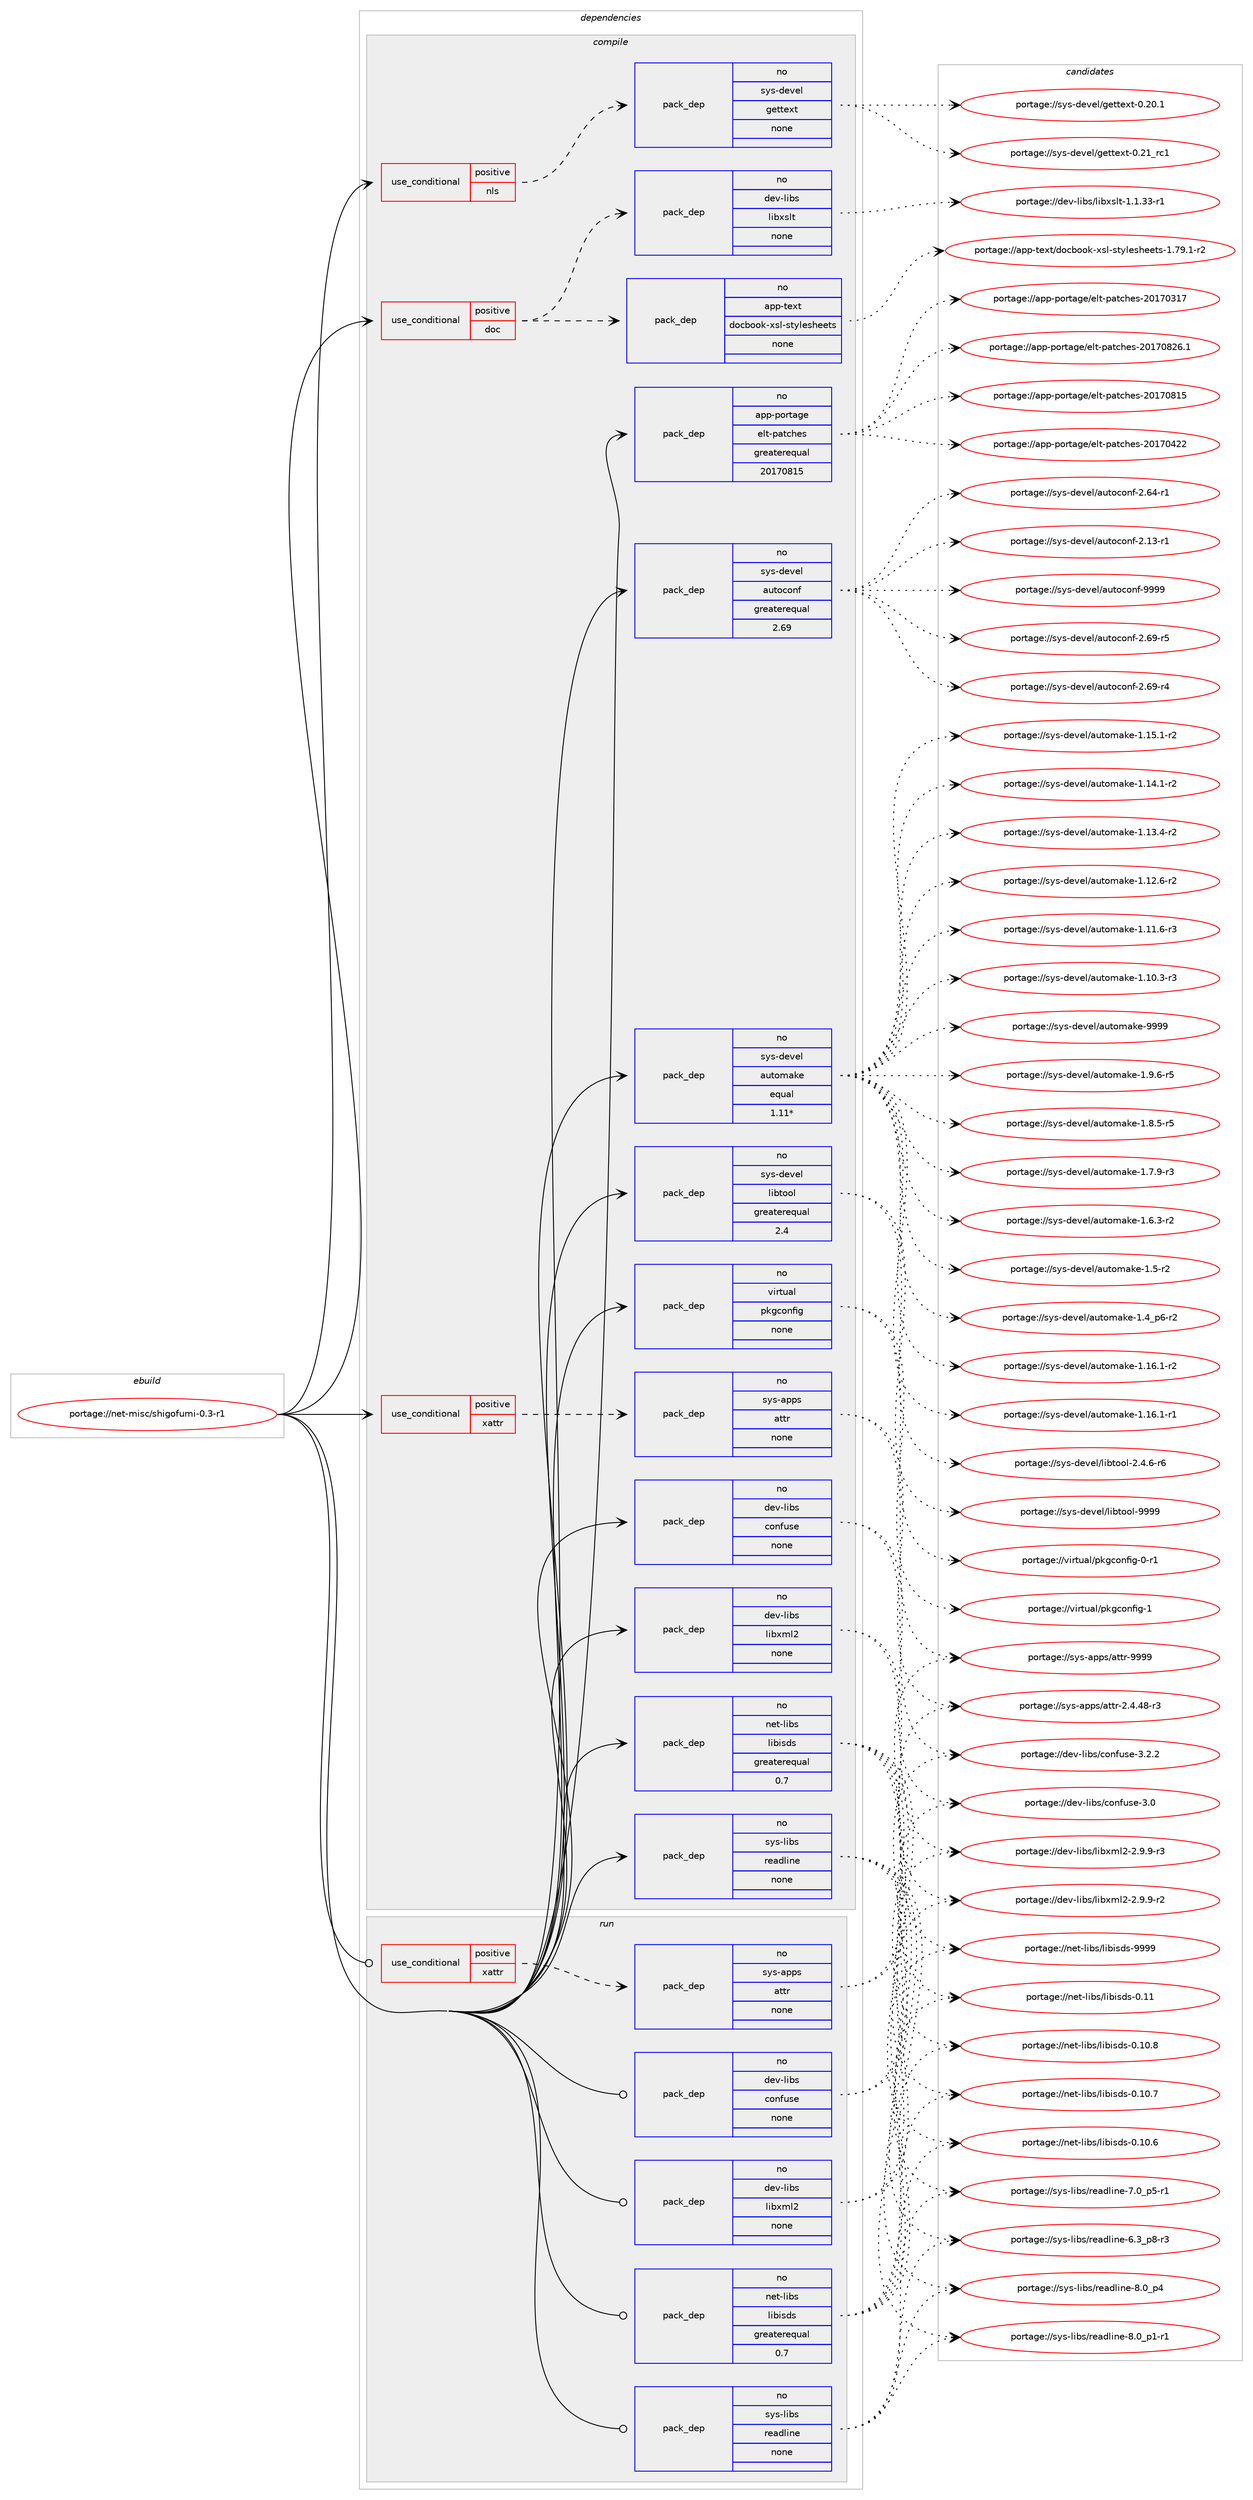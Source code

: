 digraph prolog {

# *************
# Graph options
# *************

newrank=true;
concentrate=true;
compound=true;
graph [rankdir=LR,fontname=Helvetica,fontsize=10,ranksep=1.5];#, ranksep=2.5, nodesep=0.2];
edge  [arrowhead=vee];
node  [fontname=Helvetica,fontsize=10];

# **********
# The ebuild
# **********

subgraph cluster_leftcol {
color=gray;
rank=same;
label=<<i>ebuild</i>>;
id [label="portage://net-misc/shigofumi-0.3-r1", color=red, width=4, href="../net-misc/shigofumi-0.3-r1.svg"];
}

# ****************
# The dependencies
# ****************

subgraph cluster_midcol {
color=gray;
label=<<i>dependencies</i>>;
subgraph cluster_compile {
fillcolor="#eeeeee";
style=filled;
label=<<i>compile</i>>;
subgraph cond9208 {
dependency50076 [label=<<TABLE BORDER="0" CELLBORDER="1" CELLSPACING="0" CELLPADDING="4"><TR><TD ROWSPAN="3" CELLPADDING="10">use_conditional</TD></TR><TR><TD>positive</TD></TR><TR><TD>doc</TD></TR></TABLE>>, shape=none, color=red];
subgraph pack39832 {
dependency50077 [label=<<TABLE BORDER="0" CELLBORDER="1" CELLSPACING="0" CELLPADDING="4" WIDTH="220"><TR><TD ROWSPAN="6" CELLPADDING="30">pack_dep</TD></TR><TR><TD WIDTH="110">no</TD></TR><TR><TD>app-text</TD></TR><TR><TD>docbook-xsl-stylesheets</TD></TR><TR><TD>none</TD></TR><TR><TD></TD></TR></TABLE>>, shape=none, color=blue];
}
dependency50076:e -> dependency50077:w [weight=20,style="dashed",arrowhead="vee"];
subgraph pack39833 {
dependency50078 [label=<<TABLE BORDER="0" CELLBORDER="1" CELLSPACING="0" CELLPADDING="4" WIDTH="220"><TR><TD ROWSPAN="6" CELLPADDING="30">pack_dep</TD></TR><TR><TD WIDTH="110">no</TD></TR><TR><TD>dev-libs</TD></TR><TR><TD>libxslt</TD></TR><TR><TD>none</TD></TR><TR><TD></TD></TR></TABLE>>, shape=none, color=blue];
}
dependency50076:e -> dependency50078:w [weight=20,style="dashed",arrowhead="vee"];
}
id:e -> dependency50076:w [weight=20,style="solid",arrowhead="vee"];
subgraph cond9209 {
dependency50079 [label=<<TABLE BORDER="0" CELLBORDER="1" CELLSPACING="0" CELLPADDING="4"><TR><TD ROWSPAN="3" CELLPADDING="10">use_conditional</TD></TR><TR><TD>positive</TD></TR><TR><TD>nls</TD></TR></TABLE>>, shape=none, color=red];
subgraph pack39834 {
dependency50080 [label=<<TABLE BORDER="0" CELLBORDER="1" CELLSPACING="0" CELLPADDING="4" WIDTH="220"><TR><TD ROWSPAN="6" CELLPADDING="30">pack_dep</TD></TR><TR><TD WIDTH="110">no</TD></TR><TR><TD>sys-devel</TD></TR><TR><TD>gettext</TD></TR><TR><TD>none</TD></TR><TR><TD></TD></TR></TABLE>>, shape=none, color=blue];
}
dependency50079:e -> dependency50080:w [weight=20,style="dashed",arrowhead="vee"];
}
id:e -> dependency50079:w [weight=20,style="solid",arrowhead="vee"];
subgraph cond9210 {
dependency50081 [label=<<TABLE BORDER="0" CELLBORDER="1" CELLSPACING="0" CELLPADDING="4"><TR><TD ROWSPAN="3" CELLPADDING="10">use_conditional</TD></TR><TR><TD>positive</TD></TR><TR><TD>xattr</TD></TR></TABLE>>, shape=none, color=red];
subgraph pack39835 {
dependency50082 [label=<<TABLE BORDER="0" CELLBORDER="1" CELLSPACING="0" CELLPADDING="4" WIDTH="220"><TR><TD ROWSPAN="6" CELLPADDING="30">pack_dep</TD></TR><TR><TD WIDTH="110">no</TD></TR><TR><TD>sys-apps</TD></TR><TR><TD>attr</TD></TR><TR><TD>none</TD></TR><TR><TD></TD></TR></TABLE>>, shape=none, color=blue];
}
dependency50081:e -> dependency50082:w [weight=20,style="dashed",arrowhead="vee"];
}
id:e -> dependency50081:w [weight=20,style="solid",arrowhead="vee"];
subgraph pack39836 {
dependency50083 [label=<<TABLE BORDER="0" CELLBORDER="1" CELLSPACING="0" CELLPADDING="4" WIDTH="220"><TR><TD ROWSPAN="6" CELLPADDING="30">pack_dep</TD></TR><TR><TD WIDTH="110">no</TD></TR><TR><TD>app-portage</TD></TR><TR><TD>elt-patches</TD></TR><TR><TD>greaterequal</TD></TR><TR><TD>20170815</TD></TR></TABLE>>, shape=none, color=blue];
}
id:e -> dependency50083:w [weight=20,style="solid",arrowhead="vee"];
subgraph pack39837 {
dependency50084 [label=<<TABLE BORDER="0" CELLBORDER="1" CELLSPACING="0" CELLPADDING="4" WIDTH="220"><TR><TD ROWSPAN="6" CELLPADDING="30">pack_dep</TD></TR><TR><TD WIDTH="110">no</TD></TR><TR><TD>dev-libs</TD></TR><TR><TD>confuse</TD></TR><TR><TD>none</TD></TR><TR><TD></TD></TR></TABLE>>, shape=none, color=blue];
}
id:e -> dependency50084:w [weight=20,style="solid",arrowhead="vee"];
subgraph pack39838 {
dependency50085 [label=<<TABLE BORDER="0" CELLBORDER="1" CELLSPACING="0" CELLPADDING="4" WIDTH="220"><TR><TD ROWSPAN="6" CELLPADDING="30">pack_dep</TD></TR><TR><TD WIDTH="110">no</TD></TR><TR><TD>dev-libs</TD></TR><TR><TD>libxml2</TD></TR><TR><TD>none</TD></TR><TR><TD></TD></TR></TABLE>>, shape=none, color=blue];
}
id:e -> dependency50085:w [weight=20,style="solid",arrowhead="vee"];
subgraph pack39839 {
dependency50086 [label=<<TABLE BORDER="0" CELLBORDER="1" CELLSPACING="0" CELLPADDING="4" WIDTH="220"><TR><TD ROWSPAN="6" CELLPADDING="30">pack_dep</TD></TR><TR><TD WIDTH="110">no</TD></TR><TR><TD>net-libs</TD></TR><TR><TD>libisds</TD></TR><TR><TD>greaterequal</TD></TR><TR><TD>0.7</TD></TR></TABLE>>, shape=none, color=blue];
}
id:e -> dependency50086:w [weight=20,style="solid",arrowhead="vee"];
subgraph pack39840 {
dependency50087 [label=<<TABLE BORDER="0" CELLBORDER="1" CELLSPACING="0" CELLPADDING="4" WIDTH="220"><TR><TD ROWSPAN="6" CELLPADDING="30">pack_dep</TD></TR><TR><TD WIDTH="110">no</TD></TR><TR><TD>sys-devel</TD></TR><TR><TD>autoconf</TD></TR><TR><TD>greaterequal</TD></TR><TR><TD>2.69</TD></TR></TABLE>>, shape=none, color=blue];
}
id:e -> dependency50087:w [weight=20,style="solid",arrowhead="vee"];
subgraph pack39841 {
dependency50088 [label=<<TABLE BORDER="0" CELLBORDER="1" CELLSPACING="0" CELLPADDING="4" WIDTH="220"><TR><TD ROWSPAN="6" CELLPADDING="30">pack_dep</TD></TR><TR><TD WIDTH="110">no</TD></TR><TR><TD>sys-devel</TD></TR><TR><TD>automake</TD></TR><TR><TD>equal</TD></TR><TR><TD>1.11*</TD></TR></TABLE>>, shape=none, color=blue];
}
id:e -> dependency50088:w [weight=20,style="solid",arrowhead="vee"];
subgraph pack39842 {
dependency50089 [label=<<TABLE BORDER="0" CELLBORDER="1" CELLSPACING="0" CELLPADDING="4" WIDTH="220"><TR><TD ROWSPAN="6" CELLPADDING="30">pack_dep</TD></TR><TR><TD WIDTH="110">no</TD></TR><TR><TD>sys-devel</TD></TR><TR><TD>libtool</TD></TR><TR><TD>greaterequal</TD></TR><TR><TD>2.4</TD></TR></TABLE>>, shape=none, color=blue];
}
id:e -> dependency50089:w [weight=20,style="solid",arrowhead="vee"];
subgraph pack39843 {
dependency50090 [label=<<TABLE BORDER="0" CELLBORDER="1" CELLSPACING="0" CELLPADDING="4" WIDTH="220"><TR><TD ROWSPAN="6" CELLPADDING="30">pack_dep</TD></TR><TR><TD WIDTH="110">no</TD></TR><TR><TD>sys-libs</TD></TR><TR><TD>readline</TD></TR><TR><TD>none</TD></TR><TR><TD></TD></TR></TABLE>>, shape=none, color=blue];
}
id:e -> dependency50090:w [weight=20,style="solid",arrowhead="vee"];
subgraph pack39844 {
dependency50091 [label=<<TABLE BORDER="0" CELLBORDER="1" CELLSPACING="0" CELLPADDING="4" WIDTH="220"><TR><TD ROWSPAN="6" CELLPADDING="30">pack_dep</TD></TR><TR><TD WIDTH="110">no</TD></TR><TR><TD>virtual</TD></TR><TR><TD>pkgconfig</TD></TR><TR><TD>none</TD></TR><TR><TD></TD></TR></TABLE>>, shape=none, color=blue];
}
id:e -> dependency50091:w [weight=20,style="solid",arrowhead="vee"];
}
subgraph cluster_compileandrun {
fillcolor="#eeeeee";
style=filled;
label=<<i>compile and run</i>>;
}
subgraph cluster_run {
fillcolor="#eeeeee";
style=filled;
label=<<i>run</i>>;
subgraph cond9211 {
dependency50092 [label=<<TABLE BORDER="0" CELLBORDER="1" CELLSPACING="0" CELLPADDING="4"><TR><TD ROWSPAN="3" CELLPADDING="10">use_conditional</TD></TR><TR><TD>positive</TD></TR><TR><TD>xattr</TD></TR></TABLE>>, shape=none, color=red];
subgraph pack39845 {
dependency50093 [label=<<TABLE BORDER="0" CELLBORDER="1" CELLSPACING="0" CELLPADDING="4" WIDTH="220"><TR><TD ROWSPAN="6" CELLPADDING="30">pack_dep</TD></TR><TR><TD WIDTH="110">no</TD></TR><TR><TD>sys-apps</TD></TR><TR><TD>attr</TD></TR><TR><TD>none</TD></TR><TR><TD></TD></TR></TABLE>>, shape=none, color=blue];
}
dependency50092:e -> dependency50093:w [weight=20,style="dashed",arrowhead="vee"];
}
id:e -> dependency50092:w [weight=20,style="solid",arrowhead="odot"];
subgraph pack39846 {
dependency50094 [label=<<TABLE BORDER="0" CELLBORDER="1" CELLSPACING="0" CELLPADDING="4" WIDTH="220"><TR><TD ROWSPAN="6" CELLPADDING="30">pack_dep</TD></TR><TR><TD WIDTH="110">no</TD></TR><TR><TD>dev-libs</TD></TR><TR><TD>confuse</TD></TR><TR><TD>none</TD></TR><TR><TD></TD></TR></TABLE>>, shape=none, color=blue];
}
id:e -> dependency50094:w [weight=20,style="solid",arrowhead="odot"];
subgraph pack39847 {
dependency50095 [label=<<TABLE BORDER="0" CELLBORDER="1" CELLSPACING="0" CELLPADDING="4" WIDTH="220"><TR><TD ROWSPAN="6" CELLPADDING="30">pack_dep</TD></TR><TR><TD WIDTH="110">no</TD></TR><TR><TD>dev-libs</TD></TR><TR><TD>libxml2</TD></TR><TR><TD>none</TD></TR><TR><TD></TD></TR></TABLE>>, shape=none, color=blue];
}
id:e -> dependency50095:w [weight=20,style="solid",arrowhead="odot"];
subgraph pack39848 {
dependency50096 [label=<<TABLE BORDER="0" CELLBORDER="1" CELLSPACING="0" CELLPADDING="4" WIDTH="220"><TR><TD ROWSPAN="6" CELLPADDING="30">pack_dep</TD></TR><TR><TD WIDTH="110">no</TD></TR><TR><TD>net-libs</TD></TR><TR><TD>libisds</TD></TR><TR><TD>greaterequal</TD></TR><TR><TD>0.7</TD></TR></TABLE>>, shape=none, color=blue];
}
id:e -> dependency50096:w [weight=20,style="solid",arrowhead="odot"];
subgraph pack39849 {
dependency50097 [label=<<TABLE BORDER="0" CELLBORDER="1" CELLSPACING="0" CELLPADDING="4" WIDTH="220"><TR><TD ROWSPAN="6" CELLPADDING="30">pack_dep</TD></TR><TR><TD WIDTH="110">no</TD></TR><TR><TD>sys-libs</TD></TR><TR><TD>readline</TD></TR><TR><TD>none</TD></TR><TR><TD></TD></TR></TABLE>>, shape=none, color=blue];
}
id:e -> dependency50097:w [weight=20,style="solid",arrowhead="odot"];
}
}

# **************
# The candidates
# **************

subgraph cluster_choices {
rank=same;
color=gray;
label=<<i>candidates</i>>;

subgraph choice39832 {
color=black;
nodesep=1;
choice97112112451161011201164710011199981111111074512011510845115116121108101115104101101116115454946555746494511450 [label="portage://app-text/docbook-xsl-stylesheets-1.79.1-r2", color=red, width=4,href="../app-text/docbook-xsl-stylesheets-1.79.1-r2.svg"];
dependency50077:e -> choice97112112451161011201164710011199981111111074512011510845115116121108101115104101101116115454946555746494511450:w [style=dotted,weight="100"];
}
subgraph choice39833 {
color=black;
nodesep=1;
choice10010111845108105981154710810598120115108116454946494651514511449 [label="portage://dev-libs/libxslt-1.1.33-r1", color=red, width=4,href="../dev-libs/libxslt-1.1.33-r1.svg"];
dependency50078:e -> choice10010111845108105981154710810598120115108116454946494651514511449:w [style=dotted,weight="100"];
}
subgraph choice39834 {
color=black;
nodesep=1;
choice11512111545100101118101108471031011161161011201164548465049951149949 [label="portage://sys-devel/gettext-0.21_rc1", color=red, width=4,href="../sys-devel/gettext-0.21_rc1.svg"];
choice115121115451001011181011084710310111611610112011645484650484649 [label="portage://sys-devel/gettext-0.20.1", color=red, width=4,href="../sys-devel/gettext-0.20.1.svg"];
dependency50080:e -> choice11512111545100101118101108471031011161161011201164548465049951149949:w [style=dotted,weight="100"];
dependency50080:e -> choice115121115451001011181011084710310111611610112011645484650484649:w [style=dotted,weight="100"];
}
subgraph choice39835 {
color=black;
nodesep=1;
choice115121115459711211211547971161161144557575757 [label="portage://sys-apps/attr-9999", color=red, width=4,href="../sys-apps/attr-9999.svg"];
choice11512111545971121121154797116116114455046524652564511451 [label="portage://sys-apps/attr-2.4.48-r3", color=red, width=4,href="../sys-apps/attr-2.4.48-r3.svg"];
dependency50082:e -> choice115121115459711211211547971161161144557575757:w [style=dotted,weight="100"];
dependency50082:e -> choice11512111545971121121154797116116114455046524652564511451:w [style=dotted,weight="100"];
}
subgraph choice39836 {
color=black;
nodesep=1;
choice971121124511211111411697103101471011081164511297116991041011154550484955485650544649 [label="portage://app-portage/elt-patches-20170826.1", color=red, width=4,href="../app-portage/elt-patches-20170826.1.svg"];
choice97112112451121111141169710310147101108116451129711699104101115455048495548564953 [label="portage://app-portage/elt-patches-20170815", color=red, width=4,href="../app-portage/elt-patches-20170815.svg"];
choice97112112451121111141169710310147101108116451129711699104101115455048495548525050 [label="portage://app-portage/elt-patches-20170422", color=red, width=4,href="../app-portage/elt-patches-20170422.svg"];
choice97112112451121111141169710310147101108116451129711699104101115455048495548514955 [label="portage://app-portage/elt-patches-20170317", color=red, width=4,href="../app-portage/elt-patches-20170317.svg"];
dependency50083:e -> choice971121124511211111411697103101471011081164511297116991041011154550484955485650544649:w [style=dotted,weight="100"];
dependency50083:e -> choice97112112451121111141169710310147101108116451129711699104101115455048495548564953:w [style=dotted,weight="100"];
dependency50083:e -> choice97112112451121111141169710310147101108116451129711699104101115455048495548525050:w [style=dotted,weight="100"];
dependency50083:e -> choice97112112451121111141169710310147101108116451129711699104101115455048495548514955:w [style=dotted,weight="100"];
}
subgraph choice39837 {
color=black;
nodesep=1;
choice10010111845108105981154799111110102117115101455146504650 [label="portage://dev-libs/confuse-3.2.2", color=red, width=4,href="../dev-libs/confuse-3.2.2.svg"];
choice1001011184510810598115479911111010211711510145514648 [label="portage://dev-libs/confuse-3.0", color=red, width=4,href="../dev-libs/confuse-3.0.svg"];
dependency50084:e -> choice10010111845108105981154799111110102117115101455146504650:w [style=dotted,weight="100"];
dependency50084:e -> choice1001011184510810598115479911111010211711510145514648:w [style=dotted,weight="100"];
}
subgraph choice39838 {
color=black;
nodesep=1;
choice10010111845108105981154710810598120109108504550465746574511451 [label="portage://dev-libs/libxml2-2.9.9-r3", color=red, width=4,href="../dev-libs/libxml2-2.9.9-r3.svg"];
choice10010111845108105981154710810598120109108504550465746574511450 [label="portage://dev-libs/libxml2-2.9.9-r2", color=red, width=4,href="../dev-libs/libxml2-2.9.9-r2.svg"];
dependency50085:e -> choice10010111845108105981154710810598120109108504550465746574511451:w [style=dotted,weight="100"];
dependency50085:e -> choice10010111845108105981154710810598120109108504550465746574511450:w [style=dotted,weight="100"];
}
subgraph choice39839 {
color=black;
nodesep=1;
choice110101116451081059811547108105981051151001154557575757 [label="portage://net-libs/libisds-9999", color=red, width=4,href="../net-libs/libisds-9999.svg"];
choice110101116451081059811547108105981051151001154548464949 [label="portage://net-libs/libisds-0.11", color=red, width=4,href="../net-libs/libisds-0.11.svg"];
choice1101011164510810598115471081059810511510011545484649484656 [label="portage://net-libs/libisds-0.10.8", color=red, width=4,href="../net-libs/libisds-0.10.8.svg"];
choice1101011164510810598115471081059810511510011545484649484655 [label="portage://net-libs/libisds-0.10.7", color=red, width=4,href="../net-libs/libisds-0.10.7.svg"];
choice1101011164510810598115471081059810511510011545484649484654 [label="portage://net-libs/libisds-0.10.6", color=red, width=4,href="../net-libs/libisds-0.10.6.svg"];
dependency50086:e -> choice110101116451081059811547108105981051151001154557575757:w [style=dotted,weight="100"];
dependency50086:e -> choice110101116451081059811547108105981051151001154548464949:w [style=dotted,weight="100"];
dependency50086:e -> choice1101011164510810598115471081059810511510011545484649484656:w [style=dotted,weight="100"];
dependency50086:e -> choice1101011164510810598115471081059810511510011545484649484655:w [style=dotted,weight="100"];
dependency50086:e -> choice1101011164510810598115471081059810511510011545484649484654:w [style=dotted,weight="100"];
}
subgraph choice39840 {
color=black;
nodesep=1;
choice115121115451001011181011084797117116111991111101024557575757 [label="portage://sys-devel/autoconf-9999", color=red, width=4,href="../sys-devel/autoconf-9999.svg"];
choice1151211154510010111810110847971171161119911111010245504654574511453 [label="portage://sys-devel/autoconf-2.69-r5", color=red, width=4,href="../sys-devel/autoconf-2.69-r5.svg"];
choice1151211154510010111810110847971171161119911111010245504654574511452 [label="portage://sys-devel/autoconf-2.69-r4", color=red, width=4,href="../sys-devel/autoconf-2.69-r4.svg"];
choice1151211154510010111810110847971171161119911111010245504654524511449 [label="portage://sys-devel/autoconf-2.64-r1", color=red, width=4,href="../sys-devel/autoconf-2.64-r1.svg"];
choice1151211154510010111810110847971171161119911111010245504649514511449 [label="portage://sys-devel/autoconf-2.13-r1", color=red, width=4,href="../sys-devel/autoconf-2.13-r1.svg"];
dependency50087:e -> choice115121115451001011181011084797117116111991111101024557575757:w [style=dotted,weight="100"];
dependency50087:e -> choice1151211154510010111810110847971171161119911111010245504654574511453:w [style=dotted,weight="100"];
dependency50087:e -> choice1151211154510010111810110847971171161119911111010245504654574511452:w [style=dotted,weight="100"];
dependency50087:e -> choice1151211154510010111810110847971171161119911111010245504654524511449:w [style=dotted,weight="100"];
dependency50087:e -> choice1151211154510010111810110847971171161119911111010245504649514511449:w [style=dotted,weight="100"];
}
subgraph choice39841 {
color=black;
nodesep=1;
choice115121115451001011181011084797117116111109971071014557575757 [label="portage://sys-devel/automake-9999", color=red, width=4,href="../sys-devel/automake-9999.svg"];
choice115121115451001011181011084797117116111109971071014549465746544511453 [label="portage://sys-devel/automake-1.9.6-r5", color=red, width=4,href="../sys-devel/automake-1.9.6-r5.svg"];
choice115121115451001011181011084797117116111109971071014549465646534511453 [label="portage://sys-devel/automake-1.8.5-r5", color=red, width=4,href="../sys-devel/automake-1.8.5-r5.svg"];
choice115121115451001011181011084797117116111109971071014549465546574511451 [label="portage://sys-devel/automake-1.7.9-r3", color=red, width=4,href="../sys-devel/automake-1.7.9-r3.svg"];
choice115121115451001011181011084797117116111109971071014549465446514511450 [label="portage://sys-devel/automake-1.6.3-r2", color=red, width=4,href="../sys-devel/automake-1.6.3-r2.svg"];
choice11512111545100101118101108479711711611110997107101454946534511450 [label="portage://sys-devel/automake-1.5-r2", color=red, width=4,href="../sys-devel/automake-1.5-r2.svg"];
choice115121115451001011181011084797117116111109971071014549465295112544511450 [label="portage://sys-devel/automake-1.4_p6-r2", color=red, width=4,href="../sys-devel/automake-1.4_p6-r2.svg"];
choice11512111545100101118101108479711711611110997107101454946495446494511450 [label="portage://sys-devel/automake-1.16.1-r2", color=red, width=4,href="../sys-devel/automake-1.16.1-r2.svg"];
choice11512111545100101118101108479711711611110997107101454946495446494511449 [label="portage://sys-devel/automake-1.16.1-r1", color=red, width=4,href="../sys-devel/automake-1.16.1-r1.svg"];
choice11512111545100101118101108479711711611110997107101454946495346494511450 [label="portage://sys-devel/automake-1.15.1-r2", color=red, width=4,href="../sys-devel/automake-1.15.1-r2.svg"];
choice11512111545100101118101108479711711611110997107101454946495246494511450 [label="portage://sys-devel/automake-1.14.1-r2", color=red, width=4,href="../sys-devel/automake-1.14.1-r2.svg"];
choice11512111545100101118101108479711711611110997107101454946495146524511450 [label="portage://sys-devel/automake-1.13.4-r2", color=red, width=4,href="../sys-devel/automake-1.13.4-r2.svg"];
choice11512111545100101118101108479711711611110997107101454946495046544511450 [label="portage://sys-devel/automake-1.12.6-r2", color=red, width=4,href="../sys-devel/automake-1.12.6-r2.svg"];
choice11512111545100101118101108479711711611110997107101454946494946544511451 [label="portage://sys-devel/automake-1.11.6-r3", color=red, width=4,href="../sys-devel/automake-1.11.6-r3.svg"];
choice11512111545100101118101108479711711611110997107101454946494846514511451 [label="portage://sys-devel/automake-1.10.3-r3", color=red, width=4,href="../sys-devel/automake-1.10.3-r3.svg"];
dependency50088:e -> choice115121115451001011181011084797117116111109971071014557575757:w [style=dotted,weight="100"];
dependency50088:e -> choice115121115451001011181011084797117116111109971071014549465746544511453:w [style=dotted,weight="100"];
dependency50088:e -> choice115121115451001011181011084797117116111109971071014549465646534511453:w [style=dotted,weight="100"];
dependency50088:e -> choice115121115451001011181011084797117116111109971071014549465546574511451:w [style=dotted,weight="100"];
dependency50088:e -> choice115121115451001011181011084797117116111109971071014549465446514511450:w [style=dotted,weight="100"];
dependency50088:e -> choice11512111545100101118101108479711711611110997107101454946534511450:w [style=dotted,weight="100"];
dependency50088:e -> choice115121115451001011181011084797117116111109971071014549465295112544511450:w [style=dotted,weight="100"];
dependency50088:e -> choice11512111545100101118101108479711711611110997107101454946495446494511450:w [style=dotted,weight="100"];
dependency50088:e -> choice11512111545100101118101108479711711611110997107101454946495446494511449:w [style=dotted,weight="100"];
dependency50088:e -> choice11512111545100101118101108479711711611110997107101454946495346494511450:w [style=dotted,weight="100"];
dependency50088:e -> choice11512111545100101118101108479711711611110997107101454946495246494511450:w [style=dotted,weight="100"];
dependency50088:e -> choice11512111545100101118101108479711711611110997107101454946495146524511450:w [style=dotted,weight="100"];
dependency50088:e -> choice11512111545100101118101108479711711611110997107101454946495046544511450:w [style=dotted,weight="100"];
dependency50088:e -> choice11512111545100101118101108479711711611110997107101454946494946544511451:w [style=dotted,weight="100"];
dependency50088:e -> choice11512111545100101118101108479711711611110997107101454946494846514511451:w [style=dotted,weight="100"];
}
subgraph choice39842 {
color=black;
nodesep=1;
choice1151211154510010111810110847108105981161111111084557575757 [label="portage://sys-devel/libtool-9999", color=red, width=4,href="../sys-devel/libtool-9999.svg"];
choice1151211154510010111810110847108105981161111111084550465246544511454 [label="portage://sys-devel/libtool-2.4.6-r6", color=red, width=4,href="../sys-devel/libtool-2.4.6-r6.svg"];
dependency50089:e -> choice1151211154510010111810110847108105981161111111084557575757:w [style=dotted,weight="100"];
dependency50089:e -> choice1151211154510010111810110847108105981161111111084550465246544511454:w [style=dotted,weight="100"];
}
subgraph choice39843 {
color=black;
nodesep=1;
choice11512111545108105981154711410197100108105110101455646489511252 [label="portage://sys-libs/readline-8.0_p4", color=red, width=4,href="../sys-libs/readline-8.0_p4.svg"];
choice115121115451081059811547114101971001081051101014556464895112494511449 [label="portage://sys-libs/readline-8.0_p1-r1", color=red, width=4,href="../sys-libs/readline-8.0_p1-r1.svg"];
choice115121115451081059811547114101971001081051101014555464895112534511449 [label="portage://sys-libs/readline-7.0_p5-r1", color=red, width=4,href="../sys-libs/readline-7.0_p5-r1.svg"];
choice115121115451081059811547114101971001081051101014554465195112564511451 [label="portage://sys-libs/readline-6.3_p8-r3", color=red, width=4,href="../sys-libs/readline-6.3_p8-r3.svg"];
dependency50090:e -> choice11512111545108105981154711410197100108105110101455646489511252:w [style=dotted,weight="100"];
dependency50090:e -> choice115121115451081059811547114101971001081051101014556464895112494511449:w [style=dotted,weight="100"];
dependency50090:e -> choice115121115451081059811547114101971001081051101014555464895112534511449:w [style=dotted,weight="100"];
dependency50090:e -> choice115121115451081059811547114101971001081051101014554465195112564511451:w [style=dotted,weight="100"];
}
subgraph choice39844 {
color=black;
nodesep=1;
choice1181051141161179710847112107103991111101021051034549 [label="portage://virtual/pkgconfig-1", color=red, width=4,href="../virtual/pkgconfig-1.svg"];
choice11810511411611797108471121071039911111010210510345484511449 [label="portage://virtual/pkgconfig-0-r1", color=red, width=4,href="../virtual/pkgconfig-0-r1.svg"];
dependency50091:e -> choice1181051141161179710847112107103991111101021051034549:w [style=dotted,weight="100"];
dependency50091:e -> choice11810511411611797108471121071039911111010210510345484511449:w [style=dotted,weight="100"];
}
subgraph choice39845 {
color=black;
nodesep=1;
choice115121115459711211211547971161161144557575757 [label="portage://sys-apps/attr-9999", color=red, width=4,href="../sys-apps/attr-9999.svg"];
choice11512111545971121121154797116116114455046524652564511451 [label="portage://sys-apps/attr-2.4.48-r3", color=red, width=4,href="../sys-apps/attr-2.4.48-r3.svg"];
dependency50093:e -> choice115121115459711211211547971161161144557575757:w [style=dotted,weight="100"];
dependency50093:e -> choice11512111545971121121154797116116114455046524652564511451:w [style=dotted,weight="100"];
}
subgraph choice39846 {
color=black;
nodesep=1;
choice10010111845108105981154799111110102117115101455146504650 [label="portage://dev-libs/confuse-3.2.2", color=red, width=4,href="../dev-libs/confuse-3.2.2.svg"];
choice1001011184510810598115479911111010211711510145514648 [label="portage://dev-libs/confuse-3.0", color=red, width=4,href="../dev-libs/confuse-3.0.svg"];
dependency50094:e -> choice10010111845108105981154799111110102117115101455146504650:w [style=dotted,weight="100"];
dependency50094:e -> choice1001011184510810598115479911111010211711510145514648:w [style=dotted,weight="100"];
}
subgraph choice39847 {
color=black;
nodesep=1;
choice10010111845108105981154710810598120109108504550465746574511451 [label="portage://dev-libs/libxml2-2.9.9-r3", color=red, width=4,href="../dev-libs/libxml2-2.9.9-r3.svg"];
choice10010111845108105981154710810598120109108504550465746574511450 [label="portage://dev-libs/libxml2-2.9.9-r2", color=red, width=4,href="../dev-libs/libxml2-2.9.9-r2.svg"];
dependency50095:e -> choice10010111845108105981154710810598120109108504550465746574511451:w [style=dotted,weight="100"];
dependency50095:e -> choice10010111845108105981154710810598120109108504550465746574511450:w [style=dotted,weight="100"];
}
subgraph choice39848 {
color=black;
nodesep=1;
choice110101116451081059811547108105981051151001154557575757 [label="portage://net-libs/libisds-9999", color=red, width=4,href="../net-libs/libisds-9999.svg"];
choice110101116451081059811547108105981051151001154548464949 [label="portage://net-libs/libisds-0.11", color=red, width=4,href="../net-libs/libisds-0.11.svg"];
choice1101011164510810598115471081059810511510011545484649484656 [label="portage://net-libs/libisds-0.10.8", color=red, width=4,href="../net-libs/libisds-0.10.8.svg"];
choice1101011164510810598115471081059810511510011545484649484655 [label="portage://net-libs/libisds-0.10.7", color=red, width=4,href="../net-libs/libisds-0.10.7.svg"];
choice1101011164510810598115471081059810511510011545484649484654 [label="portage://net-libs/libisds-0.10.6", color=red, width=4,href="../net-libs/libisds-0.10.6.svg"];
dependency50096:e -> choice110101116451081059811547108105981051151001154557575757:w [style=dotted,weight="100"];
dependency50096:e -> choice110101116451081059811547108105981051151001154548464949:w [style=dotted,weight="100"];
dependency50096:e -> choice1101011164510810598115471081059810511510011545484649484656:w [style=dotted,weight="100"];
dependency50096:e -> choice1101011164510810598115471081059810511510011545484649484655:w [style=dotted,weight="100"];
dependency50096:e -> choice1101011164510810598115471081059810511510011545484649484654:w [style=dotted,weight="100"];
}
subgraph choice39849 {
color=black;
nodesep=1;
choice11512111545108105981154711410197100108105110101455646489511252 [label="portage://sys-libs/readline-8.0_p4", color=red, width=4,href="../sys-libs/readline-8.0_p4.svg"];
choice115121115451081059811547114101971001081051101014556464895112494511449 [label="portage://sys-libs/readline-8.0_p1-r1", color=red, width=4,href="../sys-libs/readline-8.0_p1-r1.svg"];
choice115121115451081059811547114101971001081051101014555464895112534511449 [label="portage://sys-libs/readline-7.0_p5-r1", color=red, width=4,href="../sys-libs/readline-7.0_p5-r1.svg"];
choice115121115451081059811547114101971001081051101014554465195112564511451 [label="portage://sys-libs/readline-6.3_p8-r3", color=red, width=4,href="../sys-libs/readline-6.3_p8-r3.svg"];
dependency50097:e -> choice11512111545108105981154711410197100108105110101455646489511252:w [style=dotted,weight="100"];
dependency50097:e -> choice115121115451081059811547114101971001081051101014556464895112494511449:w [style=dotted,weight="100"];
dependency50097:e -> choice115121115451081059811547114101971001081051101014555464895112534511449:w [style=dotted,weight="100"];
dependency50097:e -> choice115121115451081059811547114101971001081051101014554465195112564511451:w [style=dotted,weight="100"];
}
}

}
